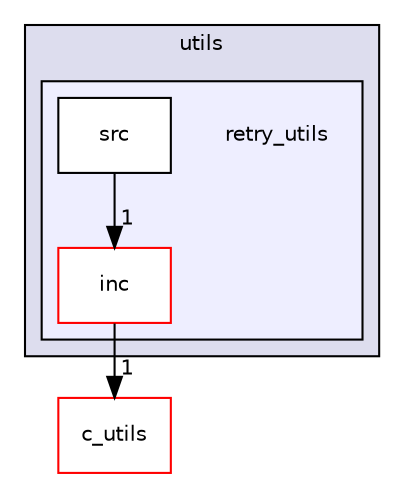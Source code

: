 digraph "src/utils/retry_utils" {
  compound=true
  node [ fontsize="10", fontname="Helvetica"];
  edge [ labelfontsize="10", labelfontname="Helvetica"];
  subgraph clusterdir_313caf1132e152dd9b58bea13a4052ca {
    graph [ bgcolor="#ddddee", pencolor="black", label="utils" fontname="Helvetica", fontsize="10", URL="dir_313caf1132e152dd9b58bea13a4052ca.html"]
  subgraph clusterdir_680403d8275d59f7d27d8af6b9966233 {
    graph [ bgcolor="#eeeeff", pencolor="black", label="" URL="dir_680403d8275d59f7d27d8af6b9966233.html"];
    dir_680403d8275d59f7d27d8af6b9966233 [shape=plaintext label="retry_utils"];
    dir_680bf5c9edd383821bf432e3b51b1438 [shape=box label="inc" color="red" fillcolor="white" style="filled" URL="dir_680bf5c9edd383821bf432e3b51b1438.html"];
    dir_0c3bf5de83f528fc92f63027e4939614 [shape=box label="src" color="black" fillcolor="white" style="filled" URL="dir_0c3bf5de83f528fc92f63027e4939614.html"];
  }
  }
  dir_defa76d82d084e8131791c5f3e6d181e [shape=box label="c_utils" fillcolor="white" style="filled" color="red" URL="dir_defa76d82d084e8131791c5f3e6d181e.html"];
  dir_680bf5c9edd383821bf432e3b51b1438->dir_defa76d82d084e8131791c5f3e6d181e [headlabel="1", labeldistance=1.5 headhref="dir_000223_000155.html"];
  dir_0c3bf5de83f528fc92f63027e4939614->dir_680bf5c9edd383821bf432e3b51b1438 [headlabel="1", labeldistance=1.5 headhref="dir_000225_000223.html"];
}
